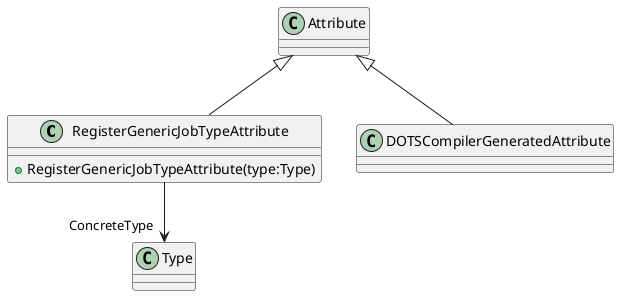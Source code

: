 @startuml
class RegisterGenericJobTypeAttribute {
    + RegisterGenericJobTypeAttribute(type:Type)
}
class DOTSCompilerGeneratedAttribute {
}
Attribute <|-- RegisterGenericJobTypeAttribute
RegisterGenericJobTypeAttribute --> "ConcreteType" Type
Attribute <|-- DOTSCompilerGeneratedAttribute
@enduml
